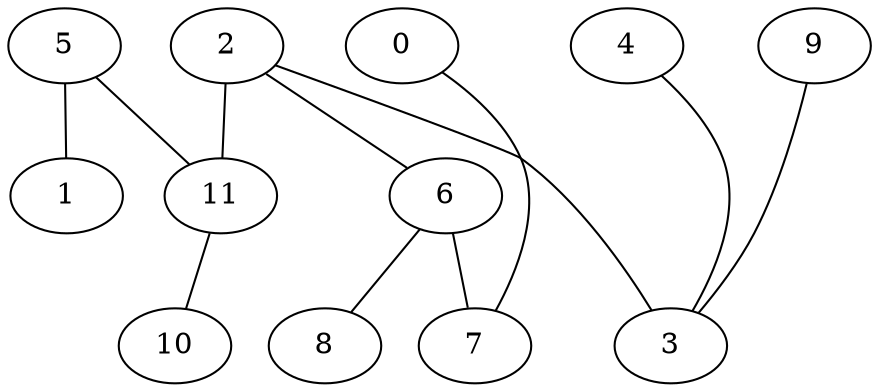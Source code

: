 strict graph {


	"5" [  weight=0 ];

	"5" -- "11" [  weight=0 ];

	"5" -- "1" [  weight=0 ];

	"1" [  weight=0 ];

	"1" -- "5" [  weight=0 ];

	"2" [  weight=0 ];

	"2" -- "11" [  weight=0 ];

	"2" -- "3" [  weight=0 ];

	"2" -- "6" [  weight=0 ];

	"4" [  weight=0 ];

	"4" -- "3" [  weight=0 ];

	"9" [  weight=0 ];

	"9" -- "3" [  weight=0 ];

	"6" [  weight=0 ];

	"6" -- "2" [  weight=0 ];

	"6" -- "8" [  weight=0 ];

	"6" -- "7" [  weight=0 ];

	"11" [  weight=0 ];

	"11" -- "10" [  weight=0 ];

	"11" -- "2" [  weight=0 ];

	"11" -- "5" [  weight=0 ];

	"7" [  weight=0 ];

	"7" -- "6" [  weight=0 ];

	"7" [  weight=0 ];

	"10" [  weight=0 ];

	"10" -- "11" [  weight=0 ];

	"3" [  weight=0 ];

	"3" -- "4" [  weight=0 ];

	"3" -- "2" [  weight=0 ];

	"3" -- "9" [  weight=0 ];

	"0" [  weight=0 ];

	"0" -- "7" [  weight=0 ];

	"8" [  weight=0 ];

	"8" -- "6" [  weight=0 ];

}
